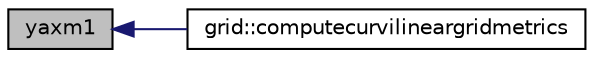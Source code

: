 digraph "yaxm1"
{
 // INTERACTIVE_SVG=YES
  bgcolor="transparent";
  edge [fontname="Helvetica",fontsize="10",labelfontname="Helvetica",labelfontsize="10"];
  node [fontname="Helvetica",fontsize="10",shape=record];
  rankdir="LR";
  Node43 [label="yaxm1",height=0.2,width=0.4,color="black", fillcolor="grey75", style="filled", fontcolor="black"];
  Node43 -> Node44 [dir="back",color="midnightblue",fontsize="10",style="solid",fontname="Helvetica"];
  Node44 [label="grid::computecurvilineargridmetrics",height=0.2,width=0.4,color="black",URL="$namespacegrid.html#a7424cadee63bb7574ca7cf11cf49714b"];
}

